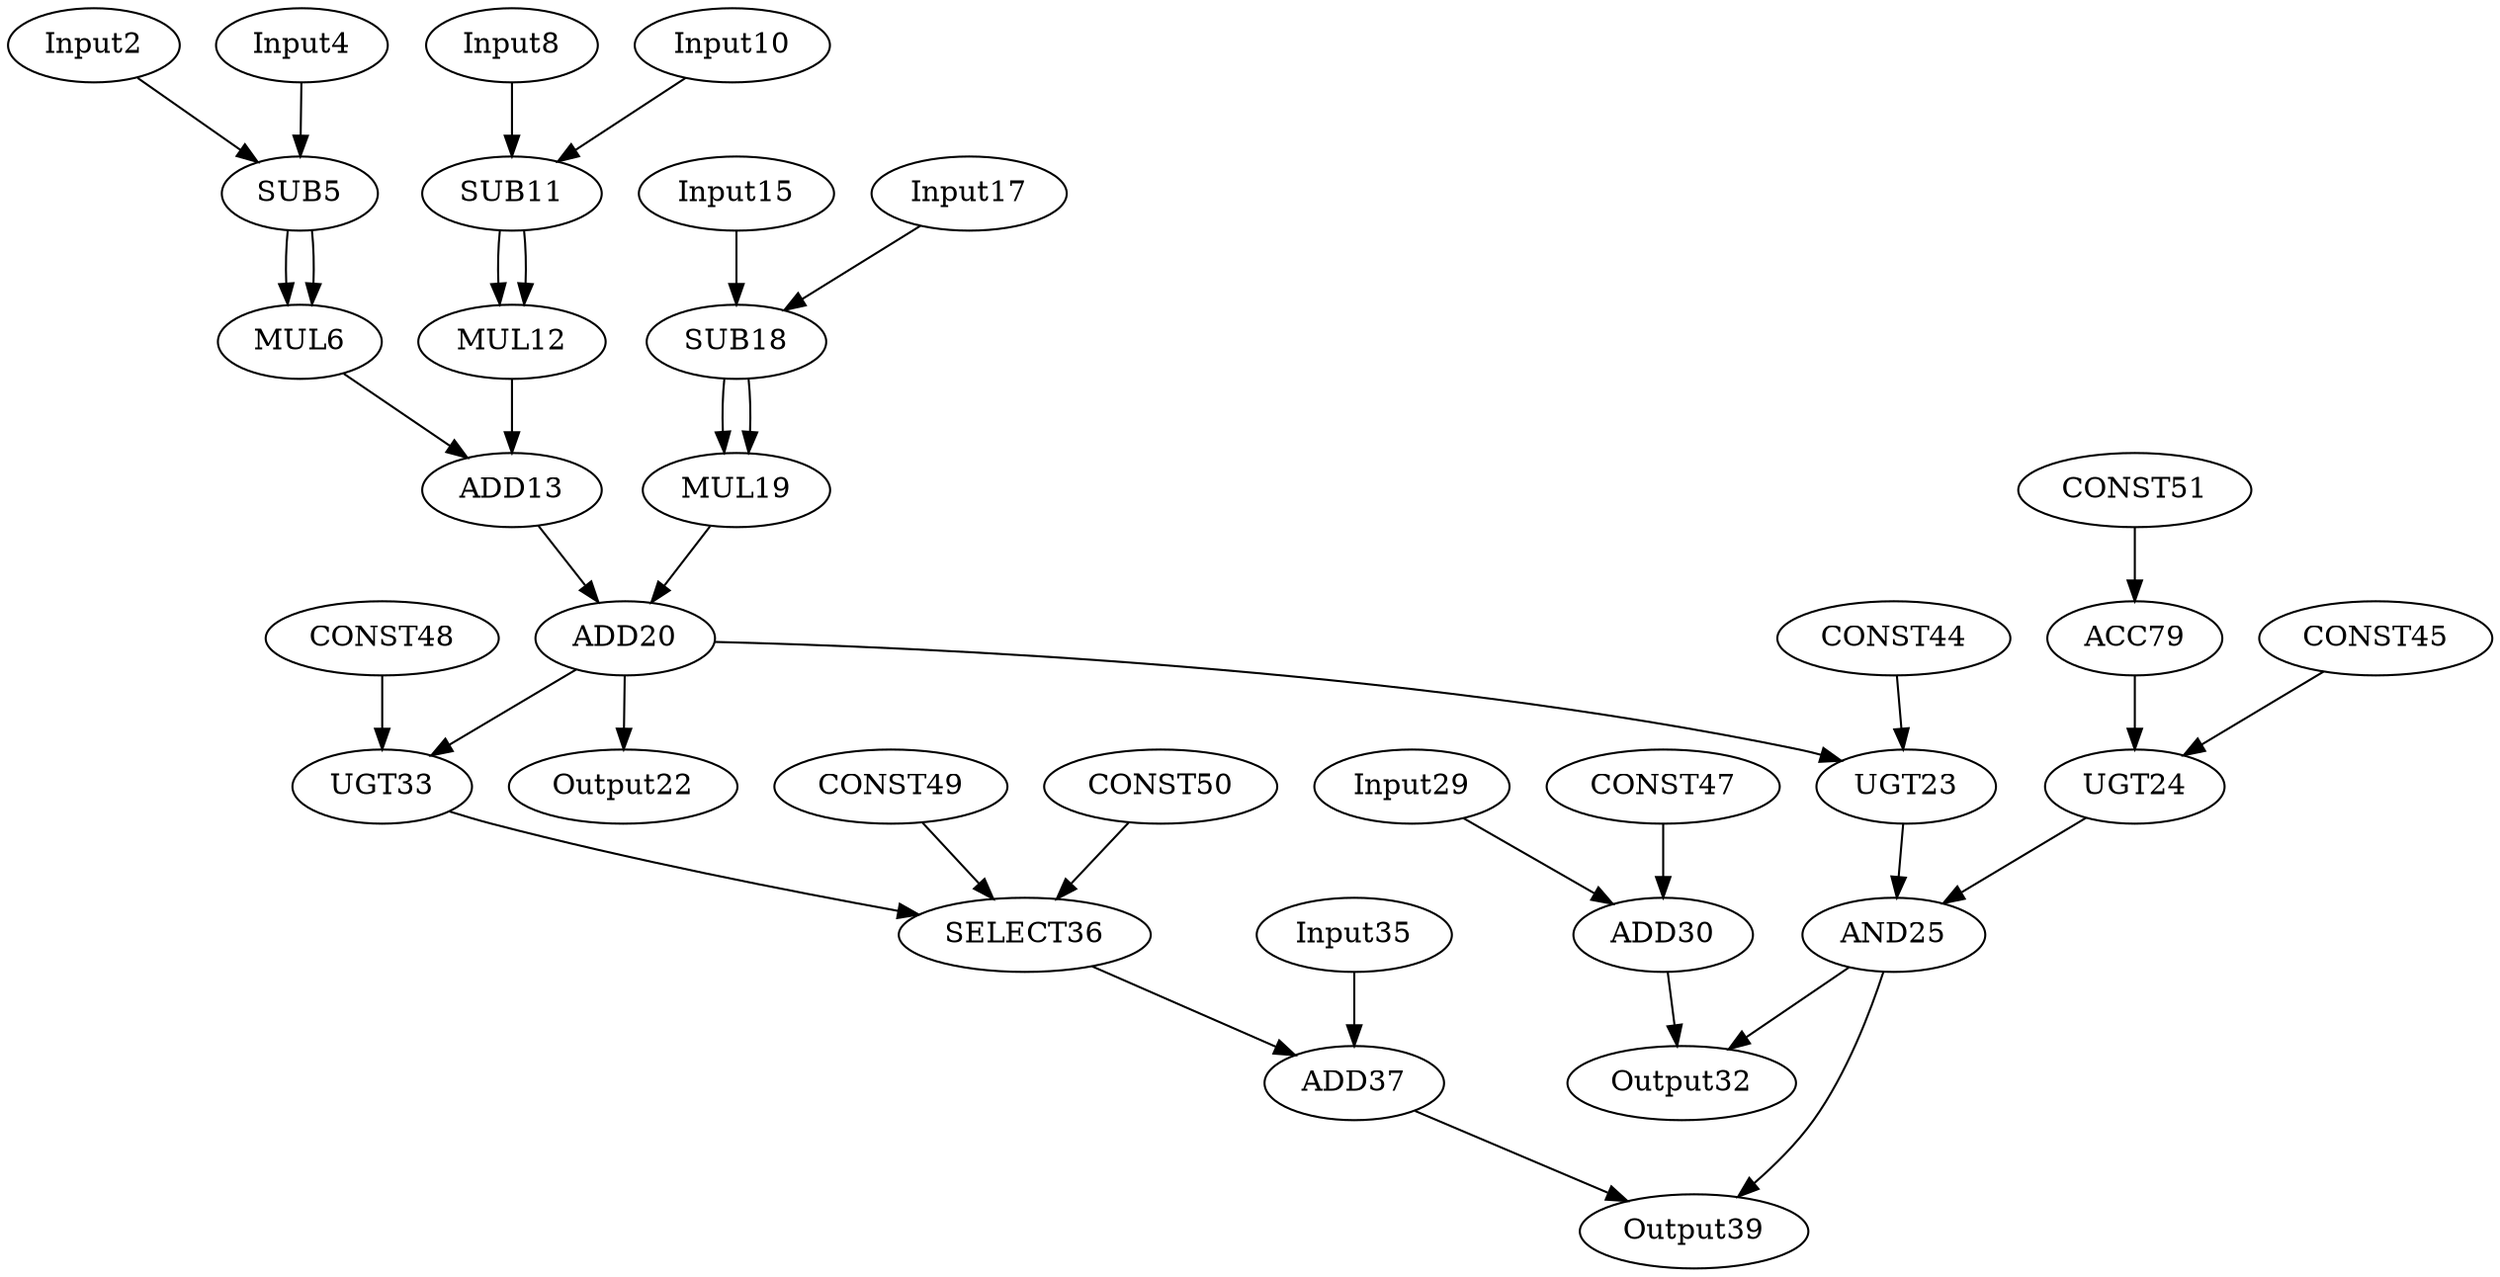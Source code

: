 Digraph G {
Input2[opcode=input, ref_name="acceleration_x", size=64, offset="0, 0", pattern="4, 16"];
Input4[opcode=input, ref_name="acc_avg_x", size=64, offset="0, 0", pattern="4, 16"];
SUB5[opcode=sub];
MUL6[opcode=mul];
Input8[opcode=input, ref_name="acceleration_y", size=64, offset="0, 0", pattern="4, 16"];
Input10[opcode=input, ref_name="acc_avg_y", size=64, offset="0, 0", pattern="4, 16"];
SUB11[opcode=sub];
MUL12[opcode=mul];
ADD13[opcode=add];
Input15[opcode=input, ref_name="acceleration_z", size=64, offset="0, 0", pattern="4, 16"];
Input17[opcode=input, ref_name="acc_avg_z", size=64, offset="0, 0", pattern="4, 16"];
SUB18[opcode=sub];
MUL19[opcode=mul];
ADD20[opcode=add];
Output22[opcode=output, ref_name="acc_vector", size=64, offset="0, 0", pattern="4, 16"];
UGT23[opcode=UGT];
UGT24[opcode=UGT];
AND25[opcode=and];
Input29[opcode=input, ref_name="step", size=60, offset="0, -4", pattern="4, 16"];
ADD30[opcode=add];
Output32[opcode=output, ref_name="step", size=64, offset="0, 0", pattern="4, 16"];
UGT33[opcode=UGT];
Input35[opcode=input, ref_name="km", size=60, offset="0, -4", pattern="4, 16"];
SELECT36[opcode=sel];
ADD37[opcode=add];
Output39[opcode=output, ref_name="km", size=64, offset="0, 0", pattern="4, 16"];
CONST44[opcode=const, value=15];
CONST45[opcode=const, value=1];
CONST47[opcode=const, value=2];
CONST48[opcode=const, value=100];
CONST49[opcode=const, value=2];
CONST50[opcode=const, value=1];
CONST51[opcode=const, value=1];
ACC79[opcode=acc, acc_params="0, 16, 1, 1", acc_first=0];
Input2->SUB5[operand=0];
Input4->SUB5[operand=1];
SUB5->MUL6[operand=0];
SUB5->MUL6[operand=1];
MUL6->ADD13[operand=1];
Input8->SUB11[operand=0];
Input10->SUB11[operand=1];
SUB11->MUL12[operand=0];
SUB11->MUL12[operand=1];
MUL12->ADD13[operand=0];
ADD13->ADD20[operand=0];
Input15->SUB18[operand=0];
Input17->SUB18[operand=1];
SUB18->MUL19[operand=0];
SUB18->MUL19[operand=1];
MUL19->ADD20[operand=1];
ADD20->UGT33[operand=0];
ADD20->UGT23[operand=0];
ADD20->Output22[operand=0];
CONST44->UGT23[operand=1];
UGT23->AND25[operand=1];
CONST45->UGT24[operand=1];
UGT24->AND25[operand=0];
Input29->ADD30[operand=0];
CONST47->ADD30[operand=1];
ADD30->Output32[operand=0];
CONST48->UGT33[operand=1];
UGT33->SELECT36[operand=2];
Input35->ADD37[operand=0];
CONST49->SELECT36[operand=1];
CONST50->SELECT36[operand=2];
SELECT36->ADD37[operand=1];
ADD37->Output39[operand=0];
AND25->Output32[operand=0];
AND25->Output39[operand=0];
ACC79->UGT24[operand=0];
CONST51->ACC79[operand=0];
}
